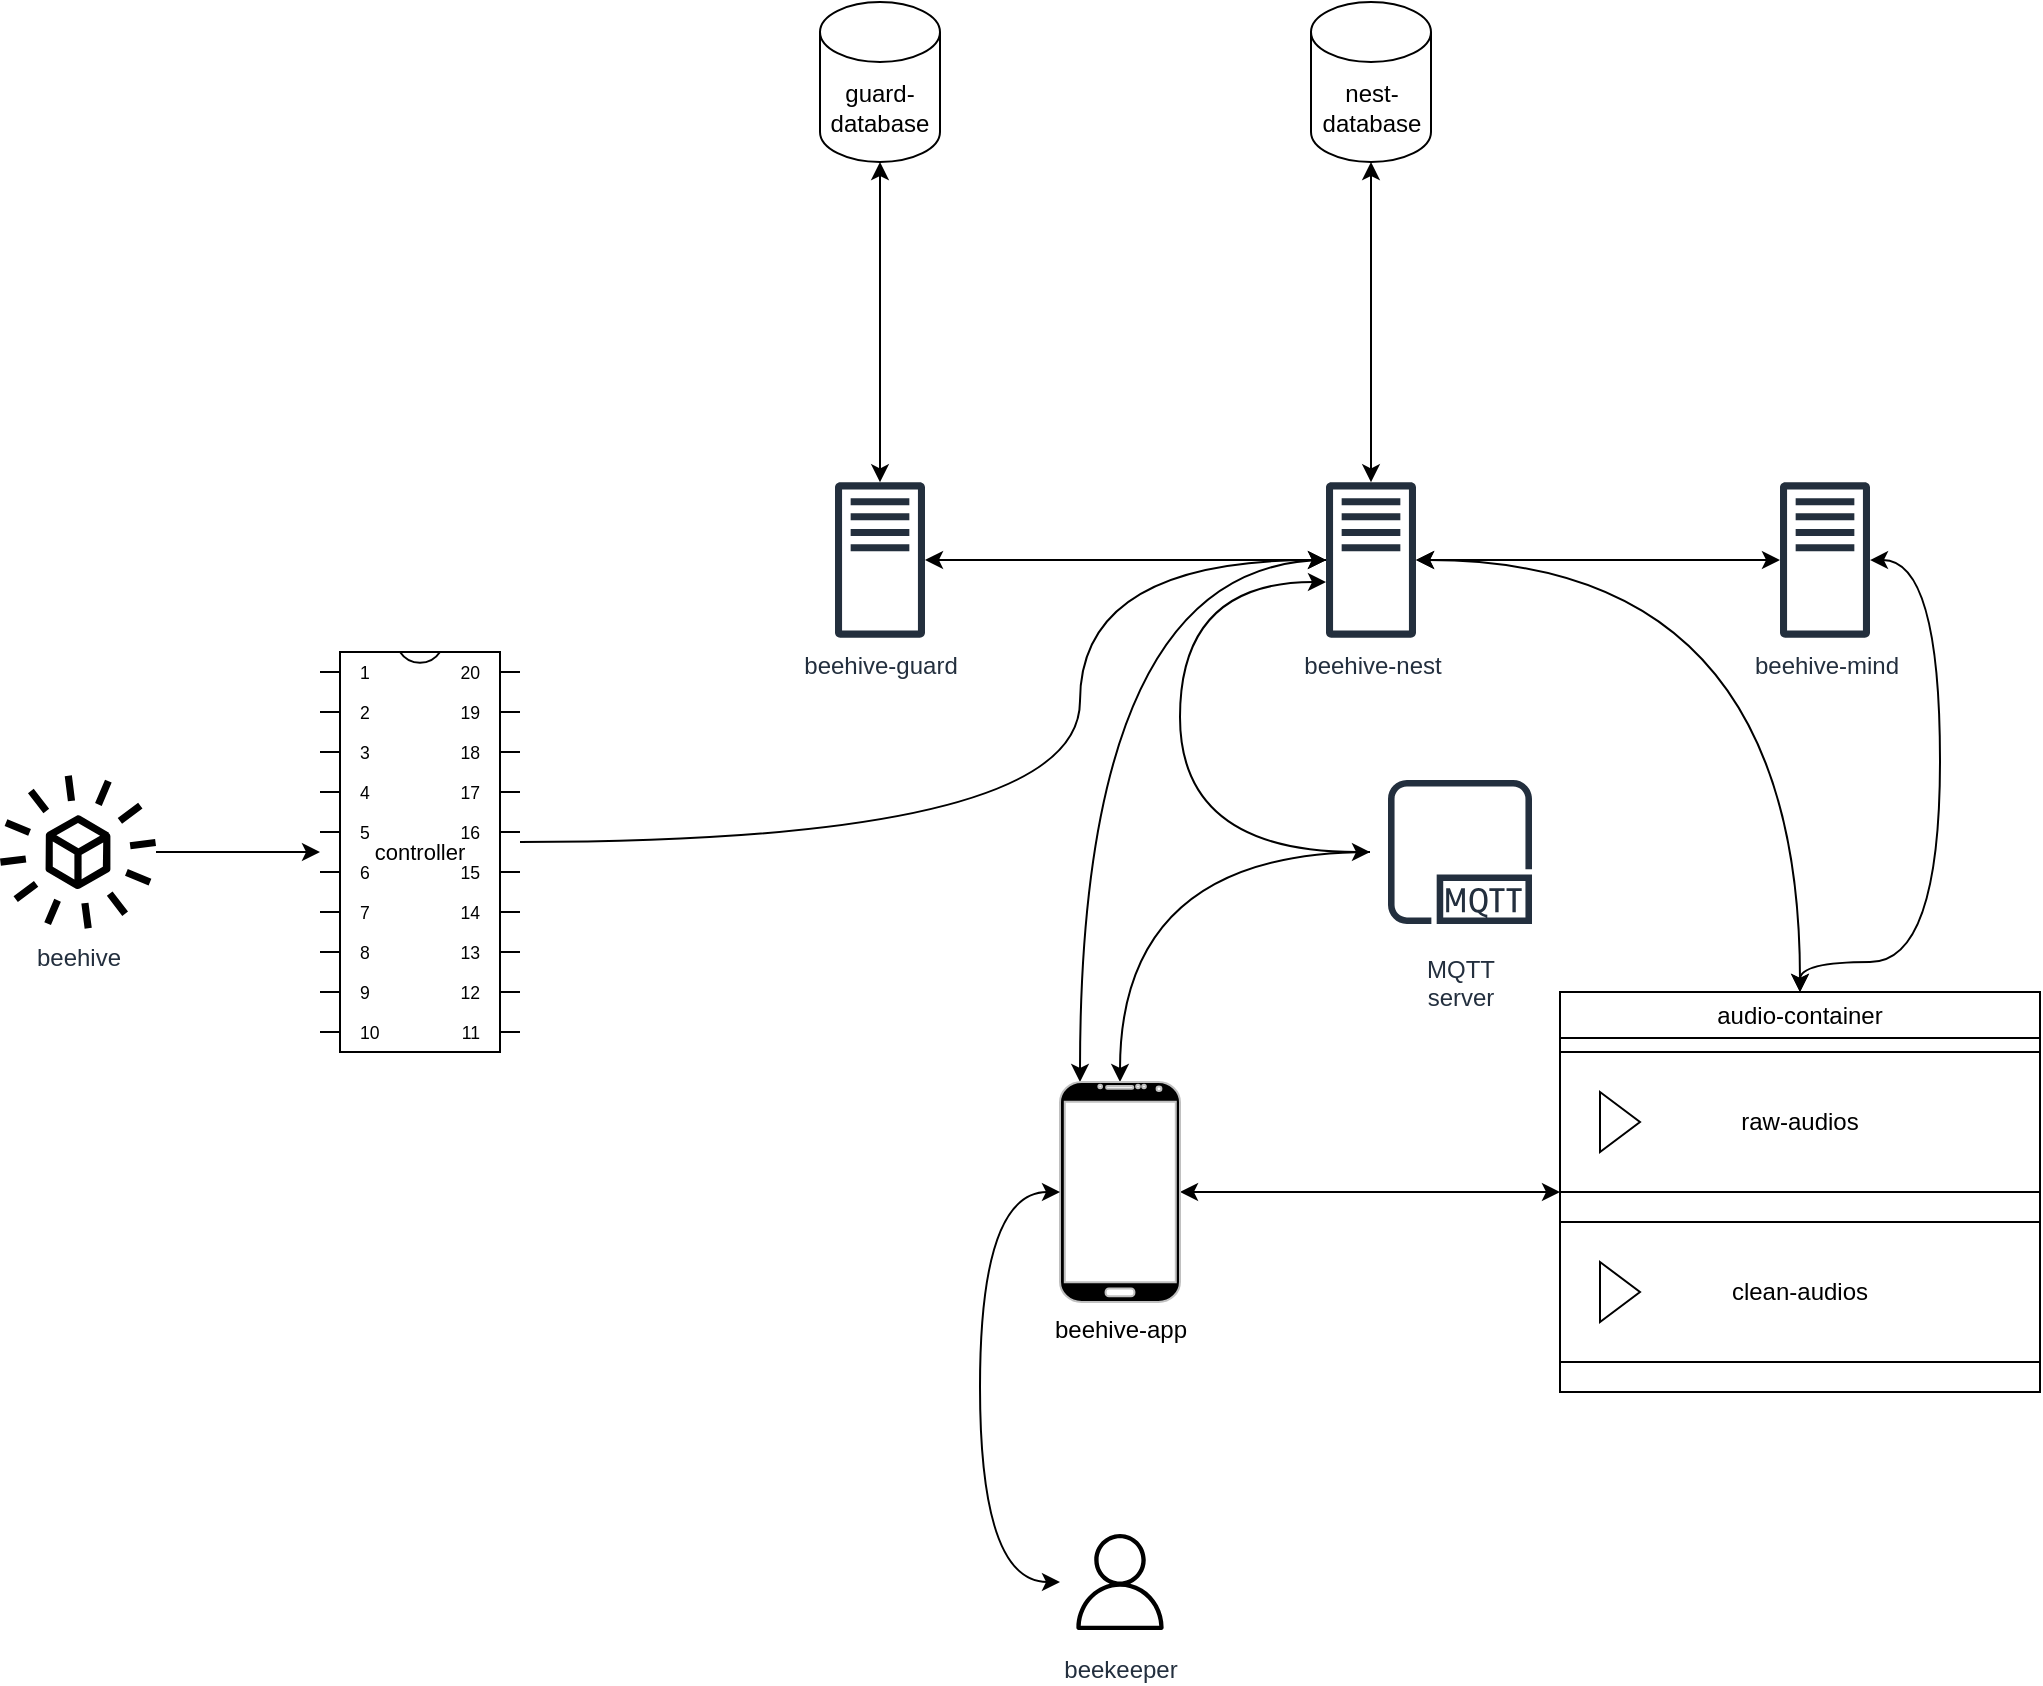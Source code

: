 <mxfile>
    <diagram name="Page-1" id="0Ehuhb1XB6HRudho5oRP">
        <mxGraphModel dx="2769" dy="1903" grid="1" gridSize="10" guides="1" tooltips="1" connect="1" arrows="1" fold="1" page="1" pageScale="1" pageWidth="850" pageHeight="1100" math="0" shadow="0">
            <root>
                <mxCell id="0"/>
                <mxCell id="1" parent="0"/>
                <mxCell id="18" style="edgeStyle=orthogonalEdgeStyle;curved=1;html=1;" parent="1" source="v3aUUR3QiwjMRuQs36bc-1" target="2" edge="1">
                    <mxGeometry relative="1" as="geometry">
                        <Array as="points">
                            <mxPoint x="280" y="219"/>
                        </Array>
                    </mxGeometry>
                </mxCell>
                <mxCell id="36" style="edgeStyle=orthogonalEdgeStyle;shape=connector;curved=1;rounded=1;html=1;labelBackgroundColor=default;strokeColor=default;fontFamily=Helvetica;fontSize=11;fontColor=default;startArrow=classic;startFill=1;endArrow=classic;" parent="1" source="v3aUUR3QiwjMRuQs36bc-1" target="v3aUUR3QiwjMRuQs36bc-3" edge="1">
                    <mxGeometry relative="1" as="geometry"/>
                </mxCell>
                <mxCell id="49" style="edgeStyle=orthogonalEdgeStyle;shape=connector;curved=1;rounded=1;html=1;labelBackgroundColor=default;strokeColor=default;fontFamily=Helvetica;fontSize=11;fontColor=default;startArrow=classic;startFill=1;endArrow=classic;" parent="1" source="v3aUUR3QiwjMRuQs36bc-1" target="45" edge="1">
                    <mxGeometry relative="1" as="geometry"/>
                </mxCell>
                <mxCell id="v3aUUR3QiwjMRuQs36bc-1" value="beehive-nest" style="sketch=0;outlineConnect=0;fontColor=#232F3E;gradientColor=none;fillColor=#232F3D;strokeColor=none;dashed=0;verticalLabelPosition=bottom;verticalAlign=top;align=center;html=1;fontSize=12;fontStyle=0;aspect=fixed;pointerEvents=1;shape=mxgraph.aws4.traditional_server;" parent="1" vertex="1">
                    <mxGeometry x="403" y="180" width="45" height="78" as="geometry"/>
                </mxCell>
                <mxCell id="40" style="edgeStyle=orthogonalEdgeStyle;shape=connector;curved=1;rounded=1;html=1;labelBackgroundColor=default;strokeColor=default;fontFamily=Helvetica;fontSize=11;fontColor=default;startArrow=classic;startFill=1;endArrow=classic;" parent="1" source="v3aUUR3QiwjMRuQs36bc-2" target="v3aUUR3QiwjMRuQs36bc-1" edge="1">
                    <mxGeometry relative="1" as="geometry"/>
                </mxCell>
                <mxCell id="v3aUUR3QiwjMRuQs36bc-2" value="beehive-guard" style="sketch=0;outlineConnect=0;fontColor=#232F3E;gradientColor=none;fillColor=#232F3D;strokeColor=none;dashed=0;verticalLabelPosition=bottom;verticalAlign=top;align=center;html=1;fontSize=12;fontStyle=0;aspect=fixed;pointerEvents=1;shape=mxgraph.aws4.traditional_server;" parent="1" vertex="1">
                    <mxGeometry x="157.5" y="180" width="45" height="78" as="geometry"/>
                </mxCell>
                <mxCell id="51" style="edgeStyle=orthogonalEdgeStyle;shape=connector;curved=1;rounded=1;html=1;labelBackgroundColor=default;strokeColor=default;fontFamily=Helvetica;fontSize=11;fontColor=default;startArrow=classic;startFill=1;endArrow=classic;" parent="1" source="v3aUUR3QiwjMRuQs36bc-3" target="45" edge="1">
                    <mxGeometry relative="1" as="geometry">
                        <mxPoint x="740" y="420" as="targetPoint"/>
                        <Array as="points">
                            <mxPoint x="710" y="219"/>
                            <mxPoint x="710" y="420"/>
                            <mxPoint x="640" y="420"/>
                        </Array>
                    </mxGeometry>
                </mxCell>
                <mxCell id="v3aUUR3QiwjMRuQs36bc-3" value="beehive-mind" style="sketch=0;outlineConnect=0;fontColor=#232F3E;gradientColor=none;fillColor=#232F3D;strokeColor=none;dashed=0;verticalLabelPosition=bottom;verticalAlign=top;align=center;html=1;fontSize=12;fontStyle=0;aspect=fixed;pointerEvents=1;shape=mxgraph.aws4.traditional_server;" parent="1" vertex="1">
                    <mxGeometry x="630" y="180" width="45" height="78" as="geometry"/>
                </mxCell>
                <mxCell id="38" style="edgeStyle=orthogonalEdgeStyle;shape=connector;curved=1;rounded=1;html=1;labelBackgroundColor=default;strokeColor=default;fontFamily=Helvetica;fontSize=11;fontColor=default;startArrow=classic;startFill=1;endArrow=classic;" parent="1" source="v3aUUR3QiwjMRuQs36bc-5" target="v3aUUR3QiwjMRuQs36bc-1" edge="1">
                    <mxGeometry relative="1" as="geometry"/>
                </mxCell>
                <mxCell id="v3aUUR3QiwjMRuQs36bc-5" value="nest-database" style="shape=cylinder3;whiteSpace=wrap;html=1;boundedLbl=1;backgroundOutline=1;size=15;" parent="1" vertex="1">
                    <mxGeometry x="395.5" y="-60" width="60" height="80" as="geometry"/>
                </mxCell>
                <mxCell id="39" style="edgeStyle=orthogonalEdgeStyle;shape=connector;curved=1;rounded=1;html=1;labelBackgroundColor=default;strokeColor=default;fontFamily=Helvetica;fontSize=11;fontColor=default;startArrow=classic;startFill=1;endArrow=classic;" parent="1" source="v3aUUR3QiwjMRuQs36bc-6" target="v3aUUR3QiwjMRuQs36bc-2" edge="1">
                    <mxGeometry relative="1" as="geometry"/>
                </mxCell>
                <mxCell id="v3aUUR3QiwjMRuQs36bc-6" value="guard-database" style="shape=cylinder3;whiteSpace=wrap;html=1;boundedLbl=1;backgroundOutline=1;size=15;" parent="1" vertex="1">
                    <mxGeometry x="150" y="-60" width="60" height="80" as="geometry"/>
                </mxCell>
                <mxCell id="4" style="edgeStyle=orthogonalEdgeStyle;curved=1;html=1;" parent="1" source="v3aUUR3QiwjMRuQs36bc-22" target="2" edge="1">
                    <mxGeometry relative="1" as="geometry"/>
                </mxCell>
                <mxCell id="16" style="edgeStyle=orthogonalEdgeStyle;curved=1;html=1;startArrow=classic;startFill=1;" parent="1" source="v3aUUR3QiwjMRuQs36bc-22" target="v3aUUR3QiwjMRuQs36bc-1" edge="1">
                    <mxGeometry relative="1" as="geometry">
                        <Array as="points">
                            <mxPoint x="330" y="365"/>
                            <mxPoint x="330" y="230"/>
                        </Array>
                    </mxGeometry>
                </mxCell>
                <mxCell id="v3aUUR3QiwjMRuQs36bc-22" value="MQTT&lt;br&gt;server" style="sketch=0;outlineConnect=0;fontColor=#232F3E;gradientColor=none;strokeColor=#232F3E;fillColor=#ffffff;dashed=0;verticalLabelPosition=bottom;verticalAlign=top;align=center;html=1;fontSize=12;fontStyle=0;aspect=fixed;shape=mxgraph.aws4.resourceIcon;resIcon=mxgraph.aws4.mqtt_protocol;fontFamily=Helvetica;labelBackgroundColor=default;" parent="1" vertex="1">
                    <mxGeometry x="425" y="320" width="90" height="90" as="geometry"/>
                </mxCell>
                <mxCell id="52" style="edgeStyle=orthogonalEdgeStyle;html=1;curved=1;" edge="1" parent="1" source="v3aUUR3QiwjMRuQs36bc-24" target="v3aUUR3QiwjMRuQs36bc-1">
                    <mxGeometry relative="1" as="geometry">
                        <Array as="points">
                            <mxPoint x="280" y="360"/>
                            <mxPoint x="280" y="219"/>
                        </Array>
                    </mxGeometry>
                </mxCell>
                <mxCell id="v3aUUR3QiwjMRuQs36bc-24" value="controller" style="shadow=0;dashed=0;align=center;html=1;strokeWidth=1;shape=mxgraph.electrical.logic_gates.dual_inline_ic;labelNames=a,b,c,d,e,f,g,h,i,j,k,l,m,n,o,p,q,r,s,t;whiteSpace=wrap;fontFamily=Helvetica;fontSize=11;fontColor=default;labelBackgroundColor=default;" parent="1" vertex="1">
                    <mxGeometry x="-100" y="265" width="100" height="200" as="geometry"/>
                </mxCell>
                <mxCell id="48" style="edgeStyle=orthogonalEdgeStyle;shape=connector;curved=1;rounded=1;html=1;labelBackgroundColor=default;strokeColor=default;fontFamily=Helvetica;fontSize=11;fontColor=default;startArrow=classic;startFill=1;endArrow=classic;" parent="1" source="2" target="45" edge="1">
                    <mxGeometry relative="1" as="geometry"/>
                </mxCell>
                <mxCell id="2" value="beehive-app" style="verticalLabelPosition=bottom;verticalAlign=top;html=1;shadow=0;dashed=0;strokeWidth=1;shape=mxgraph.android.phone2;strokeColor=#c0c0c0;fillColor=#00000;gradientColor=none;" parent="1" vertex="1">
                    <mxGeometry x="270" y="480" width="60" height="110" as="geometry"/>
                </mxCell>
                <mxCell id="53" style="edgeStyle=orthogonalEdgeStyle;curved=1;html=1;" edge="1" parent="1" source="24" target="v3aUUR3QiwjMRuQs36bc-24">
                    <mxGeometry relative="1" as="geometry"/>
                </mxCell>
                <mxCell id="24" value="beehive" style="sketch=0;outlineConnect=0;fontColor=#232F3E;gradientColor=none;fillColor=#000000;strokeColor=none;dashed=0;verticalLabelPosition=bottom;verticalAlign=top;align=center;html=1;fontSize=12;fontStyle=0;aspect=fixed;pointerEvents=1;shape=mxgraph.aws4.eventbridge_saas_partner_event_bus_resource;" parent="1" vertex="1">
                    <mxGeometry x="-260" y="326" width="78" height="78" as="geometry"/>
                </mxCell>
                <mxCell id="34" style="edgeStyle=orthogonalEdgeStyle;shape=connector;curved=1;rounded=1;html=1;labelBackgroundColor=default;strokeColor=default;fontFamily=Helvetica;fontSize=11;fontColor=default;startArrow=classic;startFill=1;endArrow=classic;" parent="1" source="29" target="2" edge="1">
                    <mxGeometry relative="1" as="geometry">
                        <Array as="points">
                            <mxPoint x="230" y="730"/>
                            <mxPoint x="230" y="535"/>
                        </Array>
                    </mxGeometry>
                </mxCell>
                <mxCell id="29" value="beekeeper" style="sketch=0;outlineConnect=0;fontColor=#232F3E;gradientColor=none;strokeColor=#000000;fillColor=#ffffff;dashed=0;verticalLabelPosition=bottom;verticalAlign=top;align=center;html=1;fontSize=12;fontStyle=0;aspect=fixed;shape=mxgraph.aws4.resourceIcon;resIcon=mxgraph.aws4.user;" parent="1" vertex="1">
                    <mxGeometry x="270" y="700" width="60" height="60" as="geometry"/>
                </mxCell>
                <mxCell id="45" value="&lt;span style=&quot;font-size: 12px; font-weight: 400;&quot;&gt;audio-container&lt;/span&gt;" style="swimlane;whiteSpace=wrap;html=1;fontFamily=Helvetica;fontSize=11;fontColor=default;" parent="1" vertex="1">
                    <mxGeometry x="520" y="435" width="240" height="200" as="geometry"/>
                </mxCell>
                <mxCell id="v3aUUR3QiwjMRuQs36bc-7" value="raw-audios" style="html=1;whiteSpace=wrap;container=1;recursiveResize=0;collapsible=0;" parent="45" vertex="1">
                    <mxGeometry y="30" width="240" height="70" as="geometry"/>
                </mxCell>
                <mxCell id="v3aUUR3QiwjMRuQs36bc-8" value="" style="triangle;html=1;whiteSpace=wrap;" parent="v3aUUR3QiwjMRuQs36bc-7" vertex="1">
                    <mxGeometry x="20" y="20" width="20" height="30" as="geometry"/>
                </mxCell>
                <mxCell id="46" value="clean-audios" style="html=1;whiteSpace=wrap;container=1;recursiveResize=0;collapsible=0;" parent="45" vertex="1">
                    <mxGeometry y="115" width="240" height="70" as="geometry"/>
                </mxCell>
                <mxCell id="47" value="" style="triangle;html=1;whiteSpace=wrap;" parent="46" vertex="1">
                    <mxGeometry x="20" y="20" width="20" height="30" as="geometry"/>
                </mxCell>
            </root>
        </mxGraphModel>
    </diagram>
</mxfile>